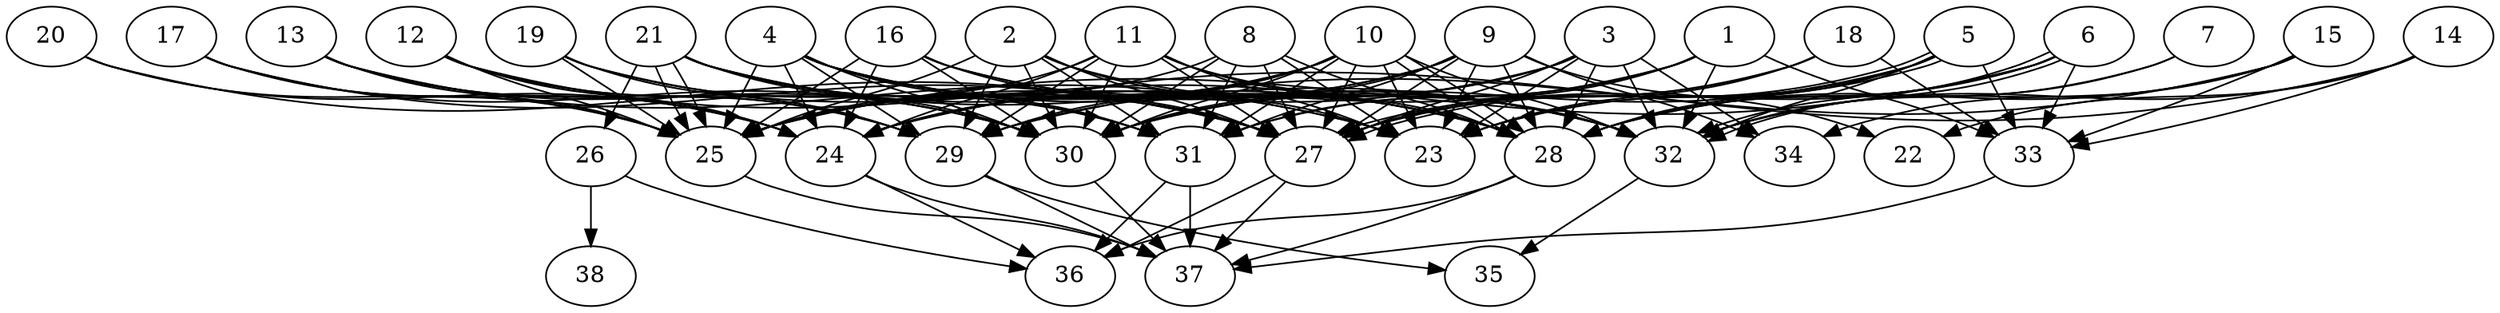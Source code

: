 // DAG (tier=3-complex, mode=compute, n=38, ccr=0.471, fat=0.731, density=0.763, regular=0.363, jump=0.279, mindata=1048576, maxdata=16777216)
// DAG automatically generated by daggen at Sun Aug 24 16:33:34 2025
// /home/ermia/Project/Environments/daggen/bin/daggen --dot --ccr 0.471 --fat 0.731 --regular 0.363 --density 0.763 --jump 0.279 --mindata 1048576 --maxdata 16777216 -n 38 
digraph G {
  1 [size="32228175297868316", alpha="0.09", expect_size="16114087648934158"]
  1 -> 24 [size ="1354916899586048"]
  1 -> 27 [size ="1354916899586048"]
  1 -> 30 [size ="1354916899586048"]
  1 -> 31 [size ="1354916899586048"]
  1 -> 32 [size ="1354916899586048"]
  1 -> 33 [size ="1354916899586048"]
  2 [size="42695417894419080", alpha="0.10", expect_size="21347708947209540"]
  2 -> 23 [size ="2223849542254592"]
  2 -> 25 [size ="2223849542254592"]
  2 -> 27 [size ="2223849542254592"]
  2 -> 29 [size ="2223849542254592"]
  2 -> 30 [size ="2223849542254592"]
  2 -> 31 [size ="2223849542254592"]
  2 -> 32 [size ="2223849542254592"]
  3 [size="899826111375000731648", alpha="0.02", expect_size="449913055687500365824"]
  3 -> 23 [size ="745639742799872"]
  3 -> 25 [size ="745639742799872"]
  3 -> 27 [size ="745639742799872"]
  3 -> 28 [size ="745639742799872"]
  3 -> 29 [size ="745639742799872"]
  3 -> 30 [size ="745639742799872"]
  3 -> 32 [size ="745639742799872"]
  3 -> 34 [size ="745639742799872"]
  4 [size="3469570619651439722496", alpha="0.01", expect_size="1734785309825719861248"]
  4 -> 24 [size ="1833469999054848"]
  4 -> 25 [size ="1833469999054848"]
  4 -> 27 [size ="1833469999054848"]
  4 -> 28 [size ="1833469999054848"]
  4 -> 29 [size ="1833469999054848"]
  4 -> 30 [size ="1833469999054848"]
  4 -> 31 [size ="1833469999054848"]
  4 -> 32 [size ="1833469999054848"]
  5 [size="36183238674219008000", alpha="0.02", expect_size="18091619337109504000"]
  5 -> 23 [size ="87517508403200"]
  5 -> 27 [size ="87517508403200"]
  5 -> 27 [size ="87517508403200"]
  5 -> 28 [size ="87517508403200"]
  5 -> 30 [size ="87517508403200"]
  5 -> 32 [size ="87517508403200"]
  5 -> 33 [size ="87517508403200"]
  6 [size="5863783644732063744", alpha="0.04", expect_size="2931891822366031872"]
  6 -> 23 [size ="26014088429568"]
  6 -> 25 [size ="26014088429568"]
  6 -> 27 [size ="26014088429568"]
  6 -> 28 [size ="26014088429568"]
  6 -> 32 [size ="26014088429568"]
  6 -> 32 [size ="26014088429568"]
  6 -> 33 [size ="26014088429568"]
  7 [size="28962047881354674176", alpha="0.04", expect_size="14481023940677337088"]
  7 -> 28 [size ="75447148740608"]
  7 -> 32 [size ="75447148740608"]
  8 [size="496308321499153536", alpha="0.04", expect_size="248154160749576768"]
  8 -> 23 [size ="471481788137472"]
  8 -> 25 [size ="471481788137472"]
  8 -> 27 [size ="471481788137472"]
  8 -> 28 [size ="471481788137472"]
  8 -> 30 [size ="471481788137472"]
  8 -> 31 [size ="471481788137472"]
  9 [size="1267588150734269440", alpha="0.11", expect_size="633794075367134720"]
  9 -> 22 [size ="752456803811328"]
  9 -> 23 [size ="752456803811328"]
  9 -> 24 [size ="752456803811328"]
  9 -> 25 [size ="752456803811328"]
  9 -> 27 [size ="752456803811328"]
  9 -> 28 [size ="752456803811328"]
  9 -> 30 [size ="752456803811328"]
  9 -> 31 [size ="752456803811328"]
  9 -> 34 [size ="752456803811328"]
  10 [size="67262176618468360", alpha="0.05", expect_size="33631088309234180"]
  10 -> 23 [size ="1178943566643200"]
  10 -> 24 [size ="1178943566643200"]
  10 -> 25 [size ="1178943566643200"]
  10 -> 27 [size ="1178943566643200"]
  10 -> 28 [size ="1178943566643200"]
  10 -> 28 [size ="1178943566643200"]
  10 -> 29 [size ="1178943566643200"]
  10 -> 30 [size ="1178943566643200"]
  10 -> 31 [size ="1178943566643200"]
  10 -> 32 [size ="1178943566643200"]
  11 [size="47512190039277699072", alpha="0.01", expect_size="23756095019638849536"]
  11 -> 23 [size ="104944581476352"]
  11 -> 24 [size ="104944581476352"]
  11 -> 25 [size ="104944581476352"]
  11 -> 27 [size ="104944581476352"]
  11 -> 28 [size ="104944581476352"]
  11 -> 29 [size ="104944581476352"]
  11 -> 30 [size ="104944581476352"]
  11 -> 32 [size ="104944581476352"]
  12 [size="193058044823213792", alpha="0.07", expect_size="96529022411606896"]
  12 -> 24 [size ="141908143767552"]
  12 -> 25 [size ="141908143767552"]
  12 -> 28 [size ="141908143767552"]
  12 -> 29 [size ="141908143767552"]
  12 -> 30 [size ="141908143767552"]
  13 [size="162860071441544511488", alpha="0.07", expect_size="81430035720772255744"]
  13 -> 23 [size ="238579468992512"]
  13 -> 24 [size ="238579468992512"]
  13 -> 25 [size ="238579468992512"]
  13 -> 29 [size ="238579468992512"]
  13 -> 30 [size ="238579468992512"]
  14 [size="8322182829295271936", alpha="0.04", expect_size="4161091414647635968"]
  14 -> 22 [size ="32853488304128"]
  14 -> 24 [size ="32853488304128"]
  14 -> 32 [size ="32853488304128"]
  14 -> 33 [size ="32853488304128"]
  15 [size="31733975777344676", alpha="0.03", expect_size="15866987888672338"]
  15 -> 28 [size ="1254298088374272"]
  15 -> 29 [size ="1254298088374272"]
  15 -> 32 [size ="1254298088374272"]
  15 -> 33 [size ="1254298088374272"]
  15 -> 34 [size ="1254298088374272"]
  16 [size="1037436893285784223744", alpha="0.03", expect_size="518718446642892111872"]
  16 -> 24 [size ="819843792109568"]
  16 -> 25 [size ="819843792109568"]
  16 -> 27 [size ="819843792109568"]
  16 -> 28 [size ="819843792109568"]
  16 -> 30 [size ="819843792109568"]
  16 -> 32 [size ="819843792109568"]
  17 [size="128483603394873376", alpha="0.13", expect_size="64241801697436688"]
  17 -> 24 [size ="2102092051251200"]
  17 -> 25 [size ="2102092051251200"]
  17 -> 27 [size ="2102092051251200"]
  17 -> 30 [size ="2102092051251200"]
  18 [size="3658473067282016256", alpha="0.20", expect_size="1829236533641008128"]
  18 -> 23 [size ="1571930524090368"]
  18 -> 27 [size ="1571930524090368"]
  18 -> 31 [size ="1571930524090368"]
  18 -> 33 [size ="1571930524090368"]
  19 [size="2019119657207273095168", alpha="0.19", expect_size="1009559828603636547584"]
  19 -> 23 [size ="1278001484398592"]
  19 -> 25 [size ="1278001484398592"]
  19 -> 29 [size ="1278001484398592"]
  19 -> 31 [size ="1278001484398592"]
  20 [size="20912986505501048", alpha="0.20", expect_size="10456493252750524"]
  20 -> 24 [size ="1152245773107200"]
  20 -> 25 [size ="1152245773107200"]
  20 -> 27 [size ="1152245773107200"]
  21 [size="1644386270567679744", alpha="0.12", expect_size="822193135283839872"]
  21 -> 25 [size ="737751934697472"]
  21 -> 25 [size ="737751934697472"]
  21 -> 26 [size ="737751934697472"]
  21 -> 27 [size ="737751934697472"]
  21 -> 28 [size ="737751934697472"]
  21 -> 30 [size ="737751934697472"]
  21 -> 31 [size ="737751934697472"]
  21 -> 32 [size ="737751934697472"]
  22 [size="116043950131401152", alpha="0.14", expect_size="58021975065700576"]
  23 [size="1612895045283300", alpha="0.15", expect_size="806447522641650"]
  24 [size="17168531962905452", alpha="0.12", expect_size="8584265981452726"]
  24 -> 36 [size ="953423356755968"]
  24 -> 37 [size ="953423356755968"]
  25 [size="2778984061169997", alpha="0.19", expect_size="1389492030584998"]
  25 -> 37 [size ="74444206768128"]
  26 [size="3752198716939306", alpha="0.20", expect_size="1876099358469653"]
  26 -> 36 [size ="206206782144512"]
  26 -> 38 [size ="206206782144512"]
  27 [size="598985011609240338432", alpha="0.03", expect_size="299492505804620169216"]
  27 -> 36 [size ="568460933332992"]
  27 -> 37 [size ="568460933332992"]
  28 [size="95780278731561744", alpha="0.14", expect_size="47890139365780872"]
  28 -> 36 [size ="109806241185792"]
  28 -> 37 [size ="109806241185792"]
  29 [size="64970104995498112", alpha="0.18", expect_size="32485052497749056"]
  29 -> 35 [size ="1962662615318528"]
  29 -> 37 [size ="1962662615318528"]
  30 [size="174774391211556864000", alpha="0.09", expect_size="87387195605778432000"]
  30 -> 37 [size ="250077826252800"]
  31 [size="353682259920243712", alpha="0.18", expect_size="176841129960121856"]
  31 -> 36 [size ="244159034163200"]
  31 -> 37 [size ="244159034163200"]
  32 [size="1223208412889969852416", alpha="0.15", expect_size="611604206444984926208"]
  32 -> 35 [size ="915005335666688"]
  33 [size="877395392124342501376", alpha="0.16", expect_size="438697696062171250688"]
  33 -> 37 [size ="733196224299008"]
  34 [size="88127254219691936", alpha="0.08", expect_size="44063627109845968"]
  35 [size="2114162759783474688", alpha="0.16", expect_size="1057081379891737344"]
  36 [size="96674314217291968", alpha="0.17", expect_size="48337157108645984"]
  37 [size="6084427956435928", alpha="0.09", expect_size="3042213978217964"]
  38 [size="2626318087645159424", alpha="0.04", expect_size="1313159043822579712"]
}